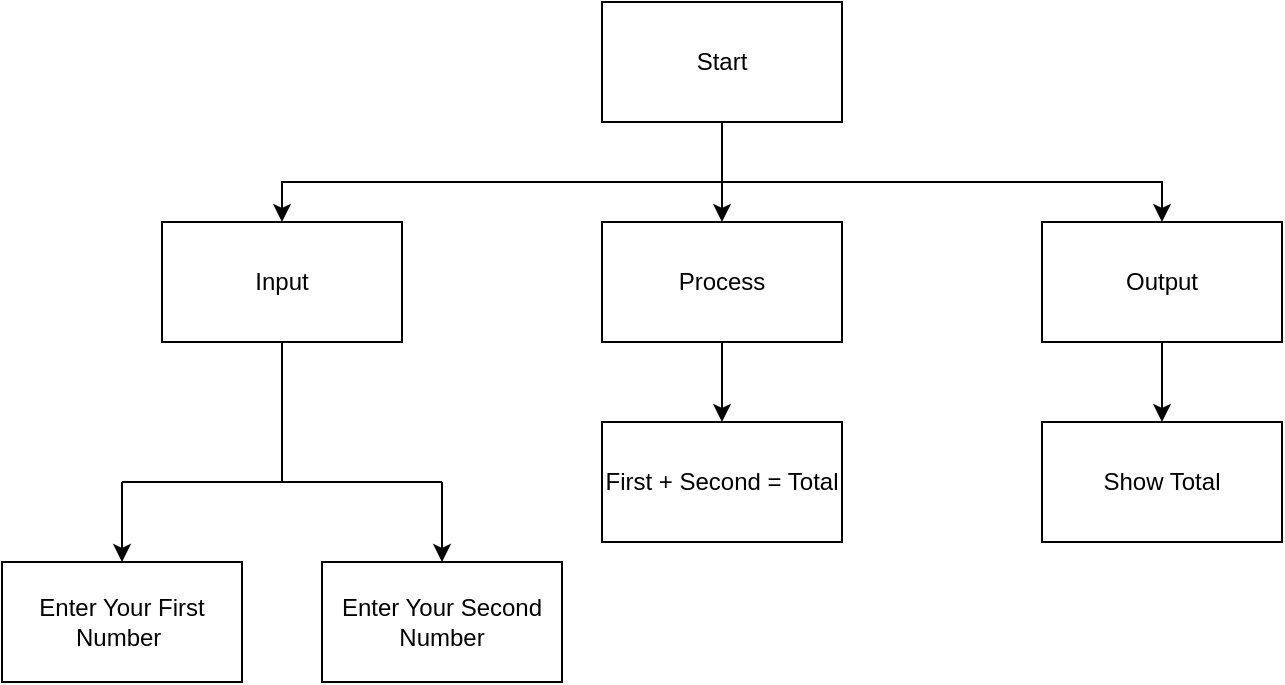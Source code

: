 <mxfile>
    <diagram id="Ek28gAYluiZjqxpAqC49" name="Page-1">
        <mxGraphModel dx="1697" dy="1950" grid="1" gridSize="10" guides="1" tooltips="1" connect="1" arrows="1" fold="1" page="1" pageScale="1" pageWidth="827" pageHeight="1169" math="0" shadow="0">
            <root>
                <mxCell id="0"/>
                <mxCell id="1" parent="0"/>
                <mxCell id="2" style="edgeStyle=none;html=1;entryX=0.5;entryY=0;entryDx=0;entryDy=0;rounded=0;" edge="1" parent="1" source="5" target="8">
                    <mxGeometry relative="1" as="geometry"/>
                </mxCell>
                <mxCell id="3" style="edgeStyle=none;rounded=0;html=1;entryX=0.5;entryY=0;entryDx=0;entryDy=0;" edge="1" parent="1" target="6">
                    <mxGeometry relative="1" as="geometry">
                        <mxPoint x="260" y="-390.0" as="sourcePoint"/>
                        <Array as="points">
                            <mxPoint x="40" y="-390"/>
                        </Array>
                    </mxGeometry>
                </mxCell>
                <mxCell id="4" style="edgeStyle=none;rounded=0;html=1;entryX=0.5;entryY=0;entryDx=0;entryDy=0;" edge="1" parent="1" target="10">
                    <mxGeometry relative="1" as="geometry">
                        <mxPoint x="260" y="-390.0" as="sourcePoint"/>
                        <Array as="points">
                            <mxPoint x="480" y="-390"/>
                        </Array>
                    </mxGeometry>
                </mxCell>
                <mxCell id="5" value="Start" style="rounded=0;whiteSpace=wrap;html=1;" vertex="1" parent="1">
                    <mxGeometry x="200" y="-480" width="120" height="60" as="geometry"/>
                </mxCell>
                <mxCell id="6" value="Input" style="rounded=0;whiteSpace=wrap;html=1;" vertex="1" parent="1">
                    <mxGeometry x="-20" y="-370" width="120" height="60" as="geometry"/>
                </mxCell>
                <mxCell id="7" style="edgeStyle=none;rounded=0;html=1;entryX=0.5;entryY=0;entryDx=0;entryDy=0;" edge="1" parent="1" source="8" target="13">
                    <mxGeometry relative="1" as="geometry"/>
                </mxCell>
                <mxCell id="8" value="Process" style="rounded=0;whiteSpace=wrap;html=1;" vertex="1" parent="1">
                    <mxGeometry x="200" y="-370" width="120" height="60" as="geometry"/>
                </mxCell>
                <mxCell id="9" style="edgeStyle=none;rounded=0;html=1;" edge="1" parent="1" source="10" target="14">
                    <mxGeometry relative="1" as="geometry"/>
                </mxCell>
                <mxCell id="10" value="Output" style="rounded=0;whiteSpace=wrap;html=1;" vertex="1" parent="1">
                    <mxGeometry x="420" y="-370" width="120" height="60" as="geometry"/>
                </mxCell>
                <mxCell id="11" value="Enter Your First Number&amp;nbsp;" style="rounded=0;whiteSpace=wrap;html=1;" vertex="1" parent="1">
                    <mxGeometry x="-100" y="-200" width="120" height="60" as="geometry"/>
                </mxCell>
                <mxCell id="12" value="Enter Your Second Number" style="rounded=0;whiteSpace=wrap;html=1;" vertex="1" parent="1">
                    <mxGeometry x="60" y="-200" width="120" height="60" as="geometry"/>
                </mxCell>
                <mxCell id="13" value="First + Second = Total" style="rounded=0;whiteSpace=wrap;html=1;" vertex="1" parent="1">
                    <mxGeometry x="200" y="-270" width="120" height="60" as="geometry"/>
                </mxCell>
                <mxCell id="14" value="Show Total" style="rounded=0;whiteSpace=wrap;html=1;" vertex="1" parent="1">
                    <mxGeometry x="420" y="-270" width="120" height="60" as="geometry"/>
                </mxCell>
                <mxCell id="15" value="" style="endArrow=none;html=1;rounded=0;exitX=0.5;exitY=1;exitDx=0;exitDy=0;" edge="1" parent="1" source="6">
                    <mxGeometry width="50" height="50" relative="1" as="geometry">
                        <mxPoint x="140" y="-180" as="sourcePoint"/>
                        <mxPoint x="40" y="-240.0" as="targetPoint"/>
                    </mxGeometry>
                </mxCell>
                <mxCell id="16" value="" style="endArrow=classic;html=1;rounded=0;entryX=0.5;entryY=0;entryDx=0;entryDy=0;" edge="1" parent="1" target="12">
                    <mxGeometry width="50" height="50" relative="1" as="geometry">
                        <mxPoint x="120" y="-240.0" as="sourcePoint"/>
                        <mxPoint x="190" y="-230" as="targetPoint"/>
                    </mxGeometry>
                </mxCell>
                <mxCell id="17" value="" style="endArrow=classic;html=1;rounded=0;entryX=0.5;entryY=0;entryDx=0;entryDy=0;" edge="1" parent="1" target="11">
                    <mxGeometry width="50" height="50" relative="1" as="geometry">
                        <mxPoint x="-40" y="-240.0" as="sourcePoint"/>
                        <mxPoint x="190" y="-230" as="targetPoint"/>
                    </mxGeometry>
                </mxCell>
                <mxCell id="18" value="" style="endArrow=none;html=1;rounded=0;" edge="1" parent="1">
                    <mxGeometry width="50" height="50" relative="1" as="geometry">
                        <mxPoint x="-40" y="-240.0" as="sourcePoint"/>
                        <mxPoint x="120" y="-240.0" as="targetPoint"/>
                    </mxGeometry>
                </mxCell>
            </root>
        </mxGraphModel>
    </diagram>
</mxfile>